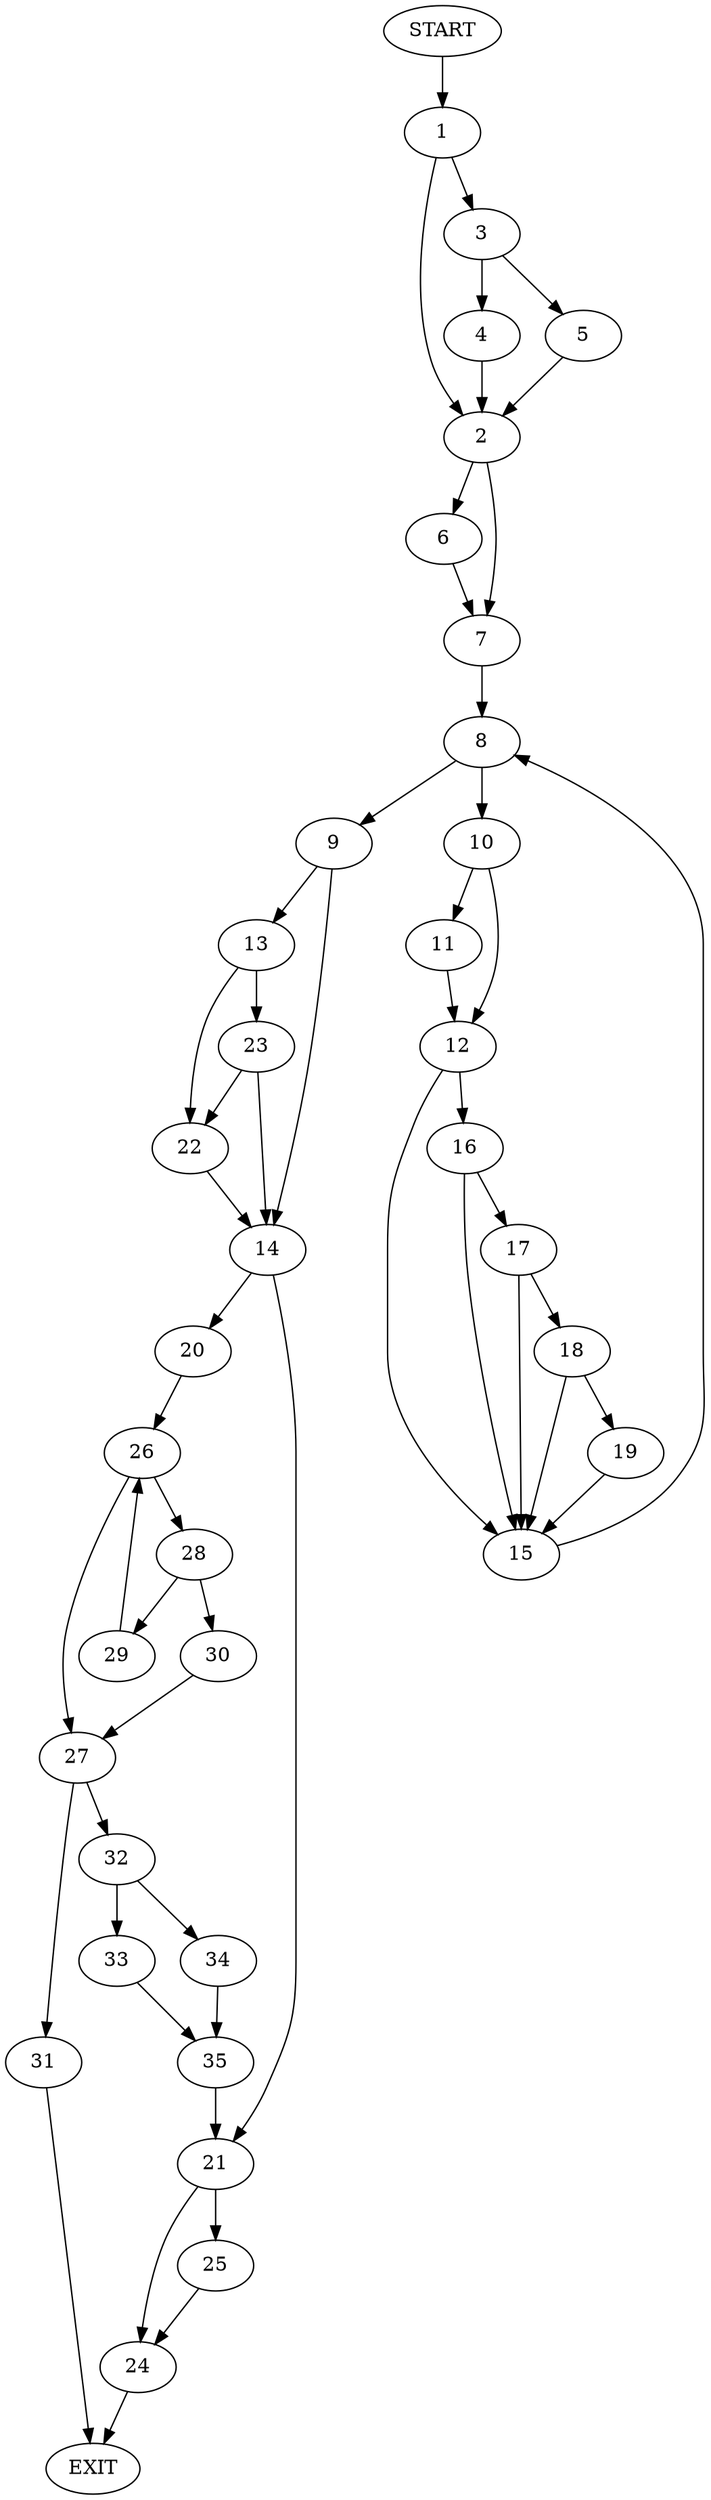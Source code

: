 digraph {
0 [label="START"]
36 [label="EXIT"]
0 -> 1
1 -> 2
1 -> 3
3 -> 4
3 -> 5
2 -> 6
2 -> 7
4 -> 2
5 -> 2
6 -> 7
7 -> 8
8 -> 9
8 -> 10
10 -> 11
10 -> 12
9 -> 13
9 -> 14
11 -> 12
12 -> 15
12 -> 16
15 -> 8
16 -> 17
16 -> 15
17 -> 18
17 -> 15
18 -> 15
18 -> 19
19 -> 15
14 -> 20
14 -> 21
13 -> 22
13 -> 23
23 -> 14
23 -> 22
22 -> 14
21 -> 24
21 -> 25
20 -> 26
26 -> 27
26 -> 28
28 -> 29
28 -> 30
27 -> 31
27 -> 32
29 -> 26
30 -> 27
31 -> 36
32 -> 33
32 -> 34
33 -> 35
34 -> 35
35 -> 21
25 -> 24
24 -> 36
}
